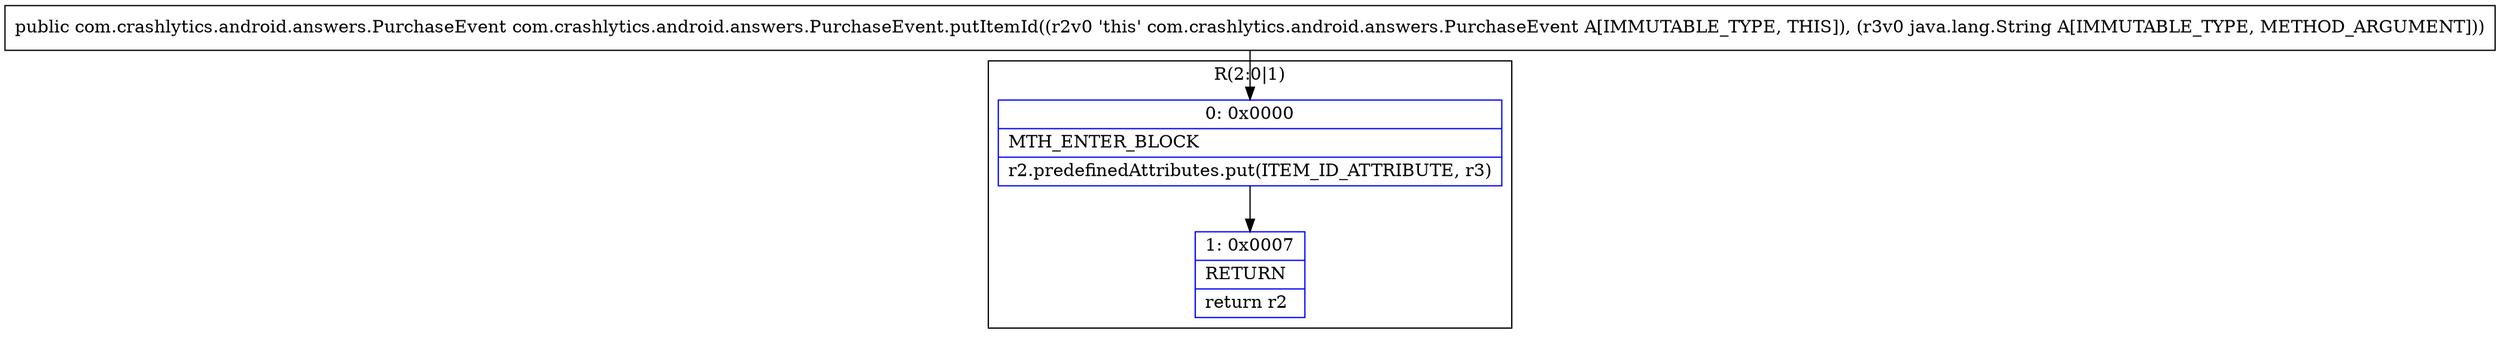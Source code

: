 digraph "CFG forcom.crashlytics.android.answers.PurchaseEvent.putItemId(Ljava\/lang\/String;)Lcom\/crashlytics\/android\/answers\/PurchaseEvent;" {
subgraph cluster_Region_1860103208 {
label = "R(2:0|1)";
node [shape=record,color=blue];
Node_0 [shape=record,label="{0\:\ 0x0000|MTH_ENTER_BLOCK\l|r2.predefinedAttributes.put(ITEM_ID_ATTRIBUTE, r3)\l}"];
Node_1 [shape=record,label="{1\:\ 0x0007|RETURN\l|return r2\l}"];
}
MethodNode[shape=record,label="{public com.crashlytics.android.answers.PurchaseEvent com.crashlytics.android.answers.PurchaseEvent.putItemId((r2v0 'this' com.crashlytics.android.answers.PurchaseEvent A[IMMUTABLE_TYPE, THIS]), (r3v0 java.lang.String A[IMMUTABLE_TYPE, METHOD_ARGUMENT])) }"];
MethodNode -> Node_0;
Node_0 -> Node_1;
}

